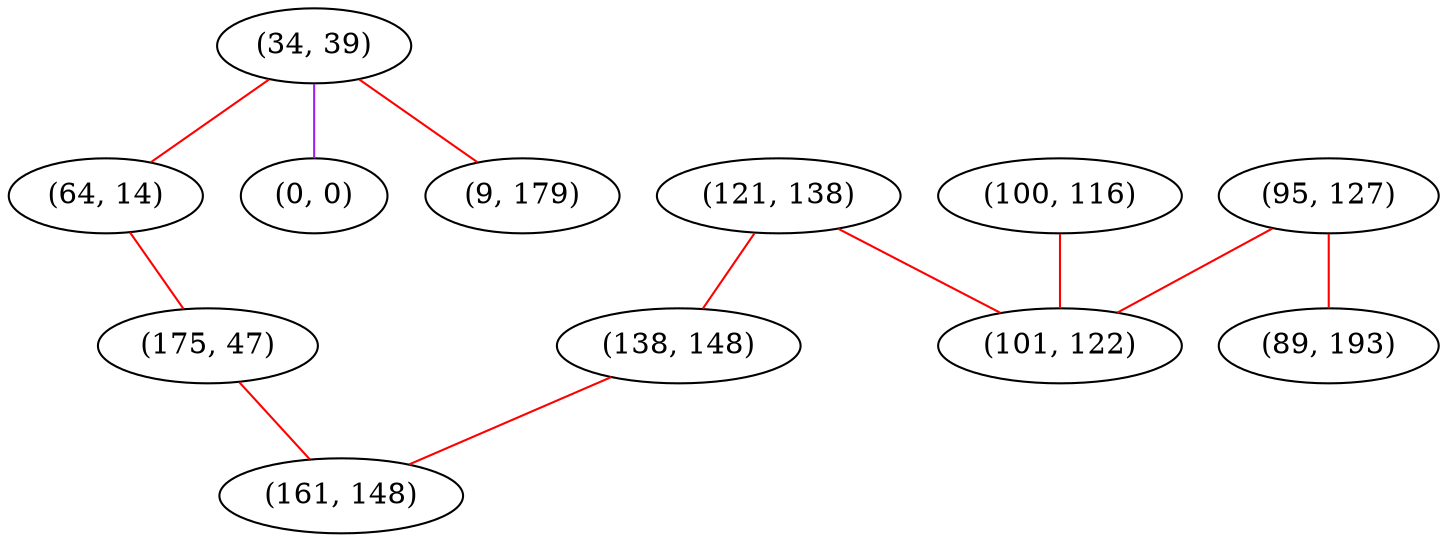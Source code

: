 graph "" {
"(34, 39)";
"(121, 138)";
"(100, 116)";
"(64, 14)";
"(95, 127)";
"(0, 0)";
"(101, 122)";
"(138, 148)";
"(9, 179)";
"(175, 47)";
"(161, 148)";
"(89, 193)";
"(34, 39)" -- "(64, 14)"  [color=red, key=0, weight=1];
"(34, 39)" -- "(9, 179)"  [color=red, key=0, weight=1];
"(34, 39)" -- "(0, 0)"  [color=purple, key=0, weight=4];
"(121, 138)" -- "(101, 122)"  [color=red, key=0, weight=1];
"(121, 138)" -- "(138, 148)"  [color=red, key=0, weight=1];
"(100, 116)" -- "(101, 122)"  [color=red, key=0, weight=1];
"(64, 14)" -- "(175, 47)"  [color=red, key=0, weight=1];
"(95, 127)" -- "(101, 122)"  [color=red, key=0, weight=1];
"(95, 127)" -- "(89, 193)"  [color=red, key=0, weight=1];
"(138, 148)" -- "(161, 148)"  [color=red, key=0, weight=1];
"(175, 47)" -- "(161, 148)"  [color=red, key=0, weight=1];
}

